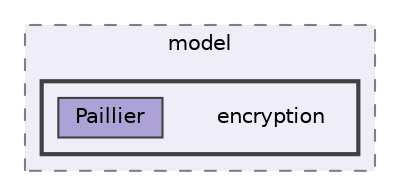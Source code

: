 digraph "C:/Users/Katia/Documents/GitHub/encryption_images_Paillier/include/model/encryption"
{
 // LATEX_PDF_SIZE
  bgcolor="transparent";
  edge [fontname=Helvetica,fontsize=10,labelfontname=Helvetica,labelfontsize=10];
  node [fontname=Helvetica,fontsize=10,shape=box,height=0.2,width=0.4];
  compound=true
  subgraph clusterdir_507edde3bed2b4d2808d29f080d562ac {
    graph [ bgcolor="#efedf7", pencolor="grey50", label="model", fontname=Helvetica,fontsize=10 style="filled,dashed", URL="dir_507edde3bed2b4d2808d29f080d562ac.html",tooltip=""]
  subgraph clusterdir_1fe9f935846bd4ed94572e5e6b280a40 {
    graph [ bgcolor="#efedf7", pencolor="grey25", label="", fontname=Helvetica,fontsize=10 style="filled,bold", URL="dir_1fe9f935846bd4ed94572e5e6b280a40.html",tooltip=""]
    dir_1fe9f935846bd4ed94572e5e6b280a40 [shape=plaintext, label="encryption"];
  dir_4dda707db878d7212d417822091cfea7 [label="Paillier", fillcolor="#ada2d6", color="grey25", style="filled", URL="dir_4dda707db878d7212d417822091cfea7.html",tooltip=""];
  }
  }
}
